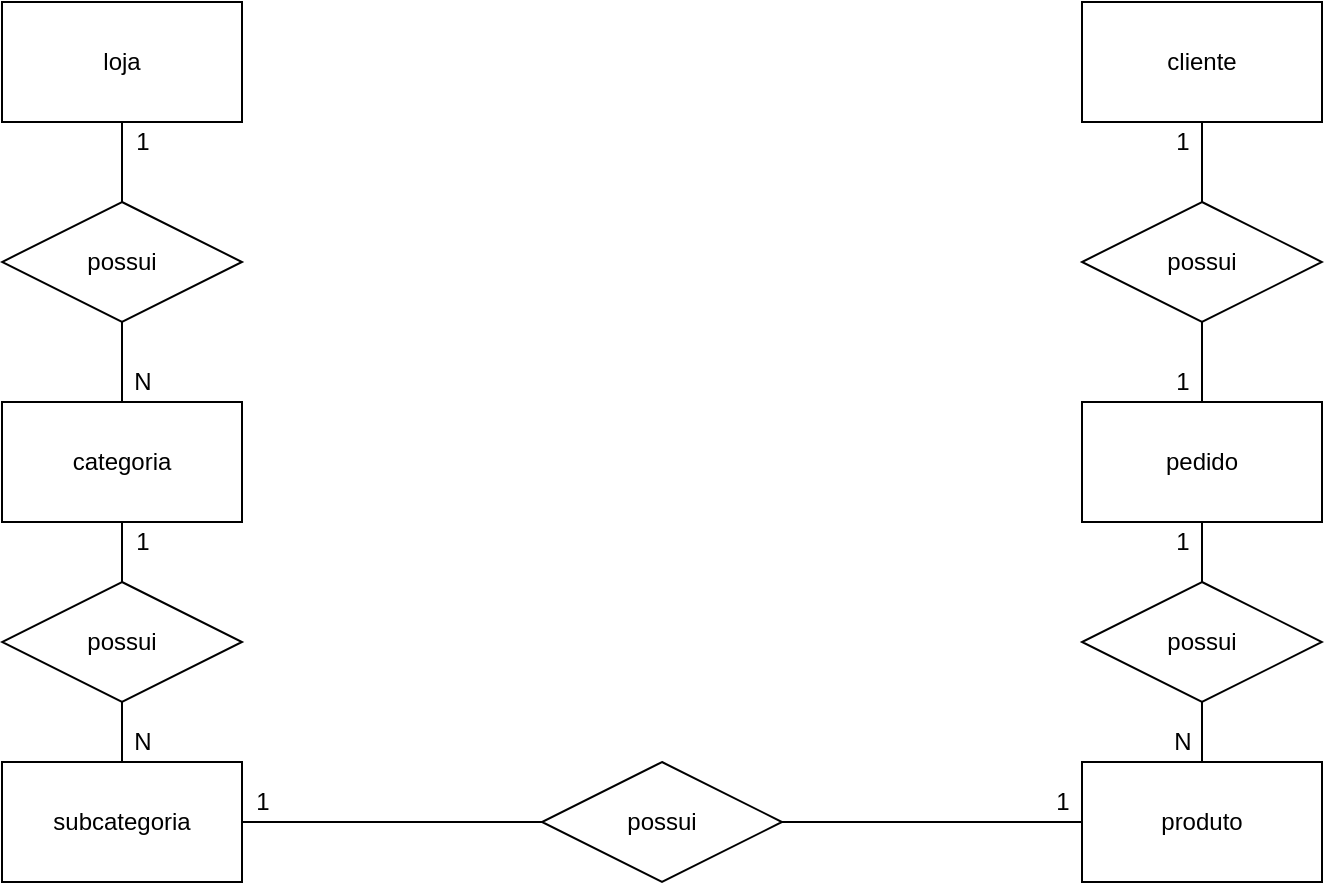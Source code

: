 <mxfile version="14.8.1" type="device"><diagram id="kiCr_bgAGG7MQs371cc_" name="Page-1"><mxGraphModel dx="940" dy="626" grid="1" gridSize="10" guides="1" tooltips="1" connect="1" arrows="1" fold="1" page="1" pageScale="1" pageWidth="827" pageHeight="1169" math="0" shadow="0"><root><mxCell id="0"/><mxCell id="1" parent="0"/><mxCell id="oMOwBBNZFgOKAyplNFcU-13" style="edgeStyle=orthogonalEdgeStyle;rounded=0;orthogonalLoop=1;jettySize=auto;html=1;exitX=0.5;exitY=1;exitDx=0;exitDy=0;endArrow=none;endFill=0;" edge="1" parent="1" source="oMOwBBNZFgOKAyplNFcU-1" target="oMOwBBNZFgOKAyplNFcU-8"><mxGeometry relative="1" as="geometry"/></mxCell><mxCell id="oMOwBBNZFgOKAyplNFcU-1" value="loja" style="rounded=0;whiteSpace=wrap;html=1;" vertex="1" parent="1"><mxGeometry x="70" y="60" width="120" height="60" as="geometry"/></mxCell><mxCell id="oMOwBBNZFgOKAyplNFcU-15" style="edgeStyle=orthogonalEdgeStyle;rounded=0;orthogonalLoop=1;jettySize=auto;html=1;exitX=0.5;exitY=1;exitDx=0;exitDy=0;entryX=0.5;entryY=0;entryDx=0;entryDy=0;endArrow=none;endFill=0;" edge="1" parent="1" source="oMOwBBNZFgOKAyplNFcU-2" target="oMOwBBNZFgOKAyplNFcU-9"><mxGeometry relative="1" as="geometry"/></mxCell><mxCell id="oMOwBBNZFgOKAyplNFcU-2" value="categoria" style="rounded=0;whiteSpace=wrap;html=1;" vertex="1" parent="1"><mxGeometry x="70" y="260" width="120" height="60" as="geometry"/></mxCell><mxCell id="oMOwBBNZFgOKAyplNFcU-17" style="edgeStyle=orthogonalEdgeStyle;rounded=0;orthogonalLoop=1;jettySize=auto;html=1;exitX=1;exitY=0.5;exitDx=0;exitDy=0;entryX=0;entryY=0.5;entryDx=0;entryDy=0;endArrow=none;endFill=0;" edge="1" parent="1" source="oMOwBBNZFgOKAyplNFcU-3" target="oMOwBBNZFgOKAyplNFcU-11"><mxGeometry relative="1" as="geometry"/></mxCell><mxCell id="oMOwBBNZFgOKAyplNFcU-3" value="subcategoria" style="rounded=0;whiteSpace=wrap;html=1;" vertex="1" parent="1"><mxGeometry x="70" y="440" width="120" height="60" as="geometry"/></mxCell><mxCell id="oMOwBBNZFgOKAyplNFcU-4" value="produto" style="rounded=0;whiteSpace=wrap;html=1;" vertex="1" parent="1"><mxGeometry x="610" y="440" width="120" height="60" as="geometry"/></mxCell><mxCell id="oMOwBBNZFgOKAyplNFcU-19" style="edgeStyle=orthogonalEdgeStyle;rounded=0;orthogonalLoop=1;jettySize=auto;html=1;exitX=0.5;exitY=1;exitDx=0;exitDy=0;endArrow=none;endFill=0;" edge="1" parent="1" source="oMOwBBNZFgOKAyplNFcU-6" target="oMOwBBNZFgOKAyplNFcU-10"><mxGeometry relative="1" as="geometry"/></mxCell><mxCell id="oMOwBBNZFgOKAyplNFcU-6" value="cliente" style="rounded=0;whiteSpace=wrap;html=1;" vertex="1" parent="1"><mxGeometry x="610" y="60" width="120" height="60" as="geometry"/></mxCell><mxCell id="oMOwBBNZFgOKAyplNFcU-21" style="edgeStyle=orthogonalEdgeStyle;rounded=0;orthogonalLoop=1;jettySize=auto;html=1;exitX=0.5;exitY=1;exitDx=0;exitDy=0;entryX=0.5;entryY=0;entryDx=0;entryDy=0;endArrow=none;endFill=0;" edge="1" parent="1" source="oMOwBBNZFgOKAyplNFcU-7" target="oMOwBBNZFgOKAyplNFcU-12"><mxGeometry relative="1" as="geometry"/></mxCell><mxCell id="oMOwBBNZFgOKAyplNFcU-7" value="pedido" style="rounded=0;whiteSpace=wrap;html=1;" vertex="1" parent="1"><mxGeometry x="610" y="260" width="120" height="60" as="geometry"/></mxCell><mxCell id="oMOwBBNZFgOKAyplNFcU-14" style="edgeStyle=orthogonalEdgeStyle;rounded=0;orthogonalLoop=1;jettySize=auto;html=1;exitX=0.5;exitY=1;exitDx=0;exitDy=0;entryX=0.5;entryY=0;entryDx=0;entryDy=0;endArrow=none;endFill=0;" edge="1" parent="1" source="oMOwBBNZFgOKAyplNFcU-8" target="oMOwBBNZFgOKAyplNFcU-2"><mxGeometry relative="1" as="geometry"/></mxCell><mxCell id="oMOwBBNZFgOKAyplNFcU-8" value="possui" style="shape=rhombus;perimeter=rhombusPerimeter;whiteSpace=wrap;html=1;align=center;" vertex="1" parent="1"><mxGeometry x="70" y="160" width="120" height="60" as="geometry"/></mxCell><mxCell id="oMOwBBNZFgOKAyplNFcU-16" style="edgeStyle=orthogonalEdgeStyle;rounded=0;orthogonalLoop=1;jettySize=auto;html=1;exitX=0.5;exitY=1;exitDx=0;exitDy=0;entryX=0.5;entryY=0;entryDx=0;entryDy=0;endArrow=none;endFill=0;" edge="1" parent="1" source="oMOwBBNZFgOKAyplNFcU-9" target="oMOwBBNZFgOKAyplNFcU-3"><mxGeometry relative="1" as="geometry"/></mxCell><mxCell id="oMOwBBNZFgOKAyplNFcU-9" value="possui" style="shape=rhombus;perimeter=rhombusPerimeter;whiteSpace=wrap;html=1;align=center;" vertex="1" parent="1"><mxGeometry x="70" y="350" width="120" height="60" as="geometry"/></mxCell><mxCell id="oMOwBBNZFgOKAyplNFcU-20" style="edgeStyle=orthogonalEdgeStyle;rounded=0;orthogonalLoop=1;jettySize=auto;html=1;exitX=0.5;exitY=1;exitDx=0;exitDy=0;entryX=0.5;entryY=0;entryDx=0;entryDy=0;endArrow=none;endFill=0;" edge="1" parent="1" source="oMOwBBNZFgOKAyplNFcU-10" target="oMOwBBNZFgOKAyplNFcU-7"><mxGeometry relative="1" as="geometry"/></mxCell><mxCell id="oMOwBBNZFgOKAyplNFcU-10" value="possui" style="shape=rhombus;perimeter=rhombusPerimeter;whiteSpace=wrap;html=1;align=center;" vertex="1" parent="1"><mxGeometry x="610" y="160" width="120" height="60" as="geometry"/></mxCell><mxCell id="oMOwBBNZFgOKAyplNFcU-18" style="edgeStyle=orthogonalEdgeStyle;rounded=0;orthogonalLoop=1;jettySize=auto;html=1;exitX=1;exitY=0.5;exitDx=0;exitDy=0;entryX=0;entryY=0.5;entryDx=0;entryDy=0;endArrow=none;endFill=0;" edge="1" parent="1" source="oMOwBBNZFgOKAyplNFcU-11" target="oMOwBBNZFgOKAyplNFcU-4"><mxGeometry relative="1" as="geometry"/></mxCell><mxCell id="oMOwBBNZFgOKAyplNFcU-11" value="possui" style="shape=rhombus;perimeter=rhombusPerimeter;whiteSpace=wrap;html=1;align=center;" vertex="1" parent="1"><mxGeometry x="340" y="440" width="120" height="60" as="geometry"/></mxCell><mxCell id="oMOwBBNZFgOKAyplNFcU-22" style="edgeStyle=orthogonalEdgeStyle;rounded=0;orthogonalLoop=1;jettySize=auto;html=1;exitX=0.5;exitY=1;exitDx=0;exitDy=0;entryX=0.5;entryY=0;entryDx=0;entryDy=0;endArrow=none;endFill=0;" edge="1" parent="1" source="oMOwBBNZFgOKAyplNFcU-12" target="oMOwBBNZFgOKAyplNFcU-4"><mxGeometry relative="1" as="geometry"/></mxCell><mxCell id="oMOwBBNZFgOKAyplNFcU-12" value="possui" style="shape=rhombus;perimeter=rhombusPerimeter;whiteSpace=wrap;html=1;align=center;" vertex="1" parent="1"><mxGeometry x="610" y="350" width="120" height="60" as="geometry"/></mxCell><mxCell id="oMOwBBNZFgOKAyplNFcU-23" value="N" style="text;html=1;align=center;verticalAlign=middle;resizable=0;points=[];autosize=1;strokeColor=none;" vertex="1" parent="1"><mxGeometry x="130" y="240" width="20" height="20" as="geometry"/></mxCell><mxCell id="oMOwBBNZFgOKAyplNFcU-24" value="1" style="text;html=1;align=center;verticalAlign=middle;resizable=0;points=[];autosize=1;strokeColor=none;" vertex="1" parent="1"><mxGeometry x="130" y="120" width="20" height="20" as="geometry"/></mxCell><mxCell id="oMOwBBNZFgOKAyplNFcU-25" value="1" style="text;html=1;align=center;verticalAlign=middle;resizable=0;points=[];autosize=1;strokeColor=none;" vertex="1" parent="1"><mxGeometry x="130" y="320" width="20" height="20" as="geometry"/></mxCell><mxCell id="oMOwBBNZFgOKAyplNFcU-26" value="N" style="text;html=1;align=center;verticalAlign=middle;resizable=0;points=[];autosize=1;strokeColor=none;" vertex="1" parent="1"><mxGeometry x="130" y="420" width="20" height="20" as="geometry"/></mxCell><mxCell id="oMOwBBNZFgOKAyplNFcU-27" value="1" style="text;html=1;align=center;verticalAlign=middle;resizable=0;points=[];autosize=1;strokeColor=none;" vertex="1" parent="1"><mxGeometry x="190" y="450" width="20" height="20" as="geometry"/></mxCell><mxCell id="oMOwBBNZFgOKAyplNFcU-28" value="1" style="text;html=1;align=center;verticalAlign=middle;resizable=0;points=[];autosize=1;strokeColor=none;" vertex="1" parent="1"><mxGeometry x="590" y="450" width="20" height="20" as="geometry"/></mxCell><mxCell id="oMOwBBNZFgOKAyplNFcU-29" value="1" style="text;html=1;align=center;verticalAlign=middle;resizable=0;points=[];autosize=1;strokeColor=none;" vertex="1" parent="1"><mxGeometry x="650" y="120" width="20" height="20" as="geometry"/></mxCell><mxCell id="oMOwBBNZFgOKAyplNFcU-30" value="1" style="text;html=1;align=center;verticalAlign=middle;resizable=0;points=[];autosize=1;strokeColor=none;" vertex="1" parent="1"><mxGeometry x="650" y="240" width="20" height="20" as="geometry"/></mxCell><mxCell id="oMOwBBNZFgOKAyplNFcU-31" value="1" style="text;html=1;align=center;verticalAlign=middle;resizable=0;points=[];autosize=1;strokeColor=none;" vertex="1" parent="1"><mxGeometry x="650" y="320" width="20" height="20" as="geometry"/></mxCell><mxCell id="oMOwBBNZFgOKAyplNFcU-32" value="N" style="text;html=1;align=center;verticalAlign=middle;resizable=0;points=[];autosize=1;strokeColor=none;" vertex="1" parent="1"><mxGeometry x="650" y="420" width="20" height="20" as="geometry"/></mxCell></root></mxGraphModel></diagram></mxfile>